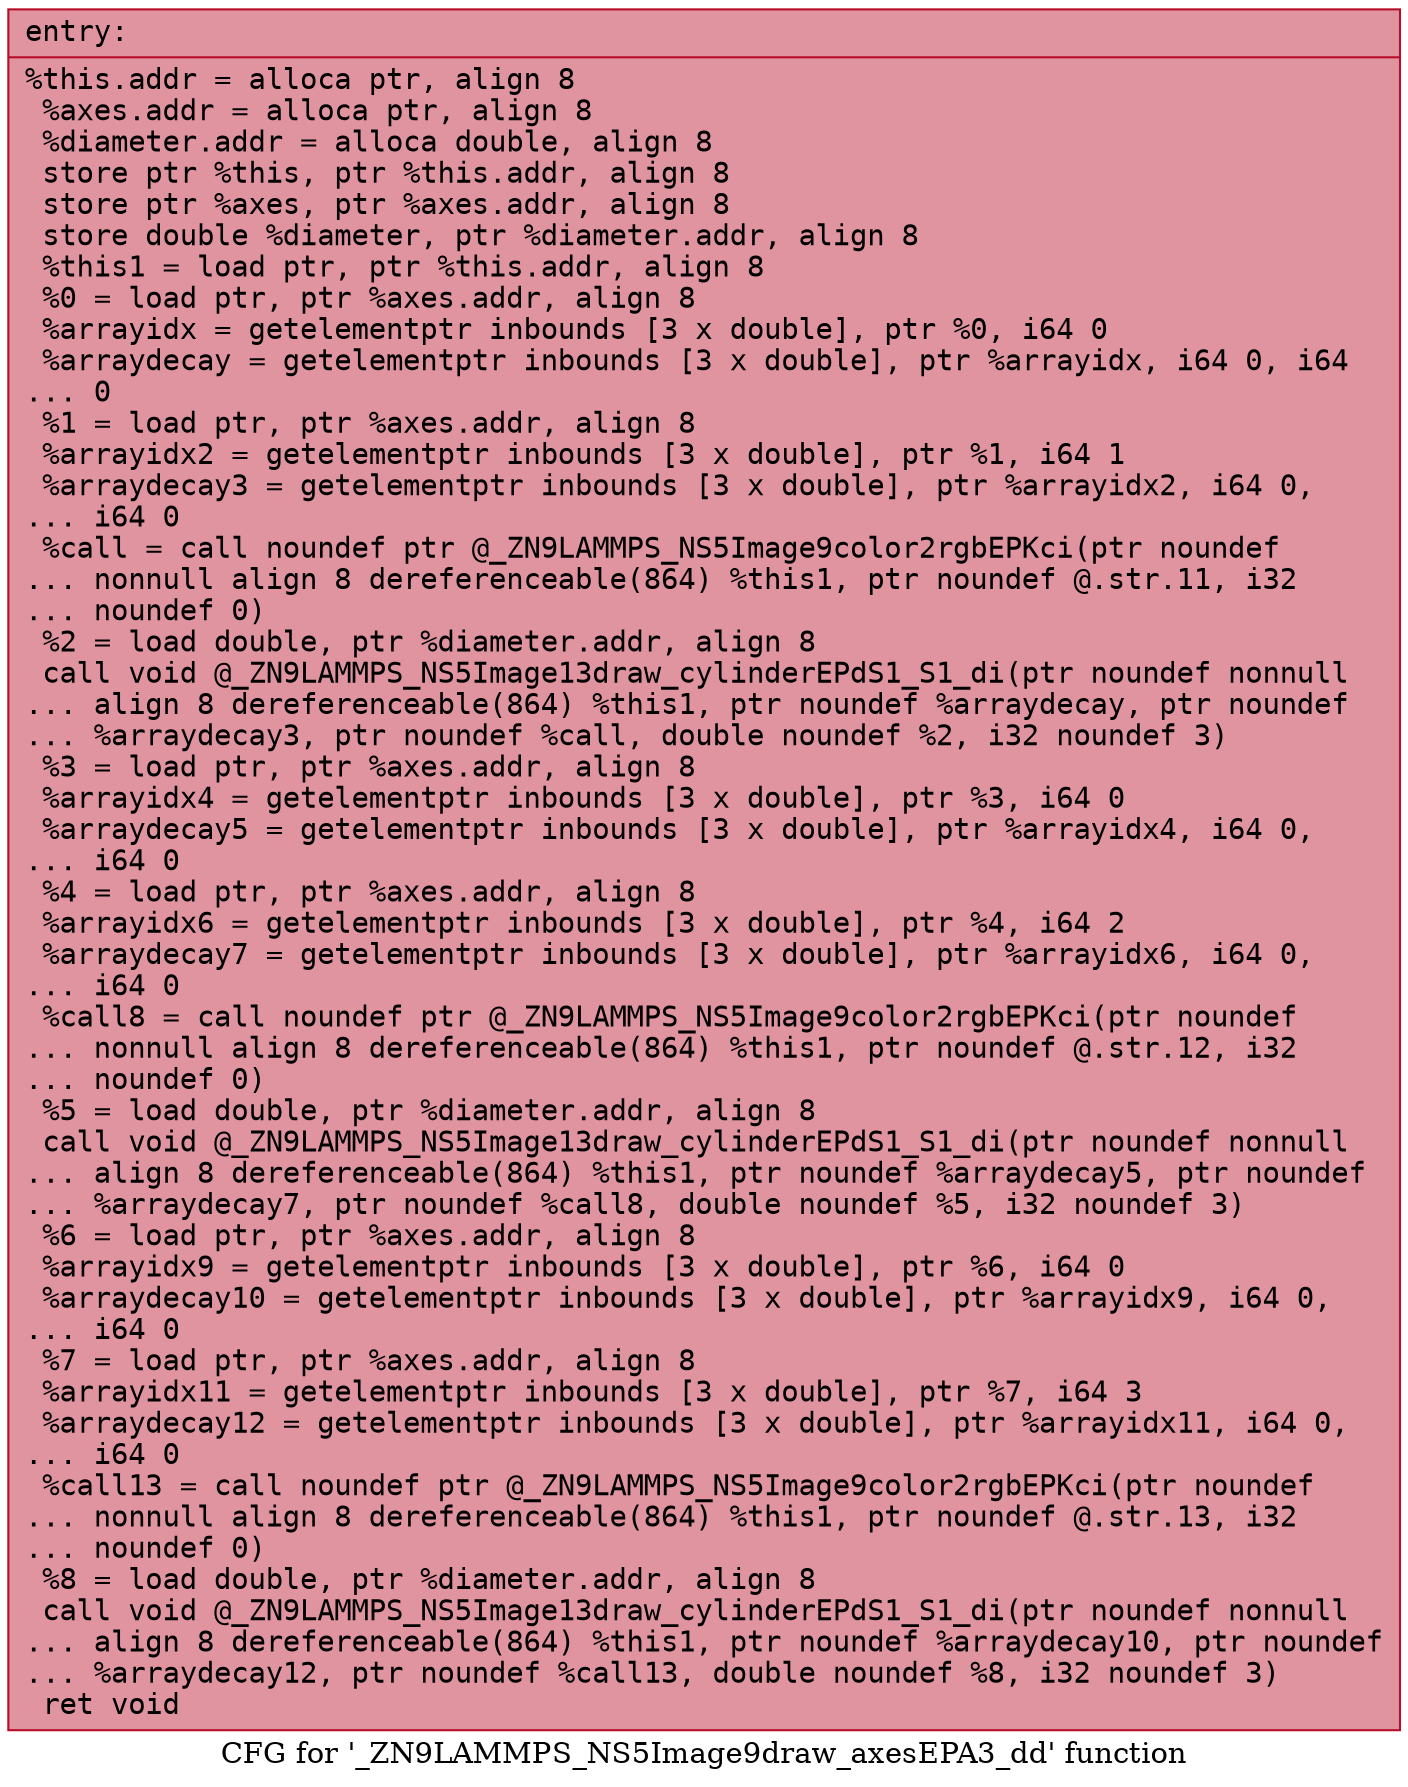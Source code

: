 digraph "CFG for '_ZN9LAMMPS_NS5Image9draw_axesEPA3_dd' function" {
	label="CFG for '_ZN9LAMMPS_NS5Image9draw_axesEPA3_dd' function";

	Node0x55d9531ba280 [shape=record,color="#b70d28ff", style=filled, fillcolor="#b70d2870" fontname="Courier",label="{entry:\l|  %this.addr = alloca ptr, align 8\l  %axes.addr = alloca ptr, align 8\l  %diameter.addr = alloca double, align 8\l  store ptr %this, ptr %this.addr, align 8\l  store ptr %axes, ptr %axes.addr, align 8\l  store double %diameter, ptr %diameter.addr, align 8\l  %this1 = load ptr, ptr %this.addr, align 8\l  %0 = load ptr, ptr %axes.addr, align 8\l  %arrayidx = getelementptr inbounds [3 x double], ptr %0, i64 0\l  %arraydecay = getelementptr inbounds [3 x double], ptr %arrayidx, i64 0, i64\l... 0\l  %1 = load ptr, ptr %axes.addr, align 8\l  %arrayidx2 = getelementptr inbounds [3 x double], ptr %1, i64 1\l  %arraydecay3 = getelementptr inbounds [3 x double], ptr %arrayidx2, i64 0,\l... i64 0\l  %call = call noundef ptr @_ZN9LAMMPS_NS5Image9color2rgbEPKci(ptr noundef\l... nonnull align 8 dereferenceable(864) %this1, ptr noundef @.str.11, i32\l... noundef 0)\l  %2 = load double, ptr %diameter.addr, align 8\l  call void @_ZN9LAMMPS_NS5Image13draw_cylinderEPdS1_S1_di(ptr noundef nonnull\l... align 8 dereferenceable(864) %this1, ptr noundef %arraydecay, ptr noundef\l... %arraydecay3, ptr noundef %call, double noundef %2, i32 noundef 3)\l  %3 = load ptr, ptr %axes.addr, align 8\l  %arrayidx4 = getelementptr inbounds [3 x double], ptr %3, i64 0\l  %arraydecay5 = getelementptr inbounds [3 x double], ptr %arrayidx4, i64 0,\l... i64 0\l  %4 = load ptr, ptr %axes.addr, align 8\l  %arrayidx6 = getelementptr inbounds [3 x double], ptr %4, i64 2\l  %arraydecay7 = getelementptr inbounds [3 x double], ptr %arrayidx6, i64 0,\l... i64 0\l  %call8 = call noundef ptr @_ZN9LAMMPS_NS5Image9color2rgbEPKci(ptr noundef\l... nonnull align 8 dereferenceable(864) %this1, ptr noundef @.str.12, i32\l... noundef 0)\l  %5 = load double, ptr %diameter.addr, align 8\l  call void @_ZN9LAMMPS_NS5Image13draw_cylinderEPdS1_S1_di(ptr noundef nonnull\l... align 8 dereferenceable(864) %this1, ptr noundef %arraydecay5, ptr noundef\l... %arraydecay7, ptr noundef %call8, double noundef %5, i32 noundef 3)\l  %6 = load ptr, ptr %axes.addr, align 8\l  %arrayidx9 = getelementptr inbounds [3 x double], ptr %6, i64 0\l  %arraydecay10 = getelementptr inbounds [3 x double], ptr %arrayidx9, i64 0,\l... i64 0\l  %7 = load ptr, ptr %axes.addr, align 8\l  %arrayidx11 = getelementptr inbounds [3 x double], ptr %7, i64 3\l  %arraydecay12 = getelementptr inbounds [3 x double], ptr %arrayidx11, i64 0,\l... i64 0\l  %call13 = call noundef ptr @_ZN9LAMMPS_NS5Image9color2rgbEPKci(ptr noundef\l... nonnull align 8 dereferenceable(864) %this1, ptr noundef @.str.13, i32\l... noundef 0)\l  %8 = load double, ptr %diameter.addr, align 8\l  call void @_ZN9LAMMPS_NS5Image13draw_cylinderEPdS1_S1_di(ptr noundef nonnull\l... align 8 dereferenceable(864) %this1, ptr noundef %arraydecay10, ptr noundef\l... %arraydecay12, ptr noundef %call13, double noundef %8, i32 noundef 3)\l  ret void\l}"];
}

